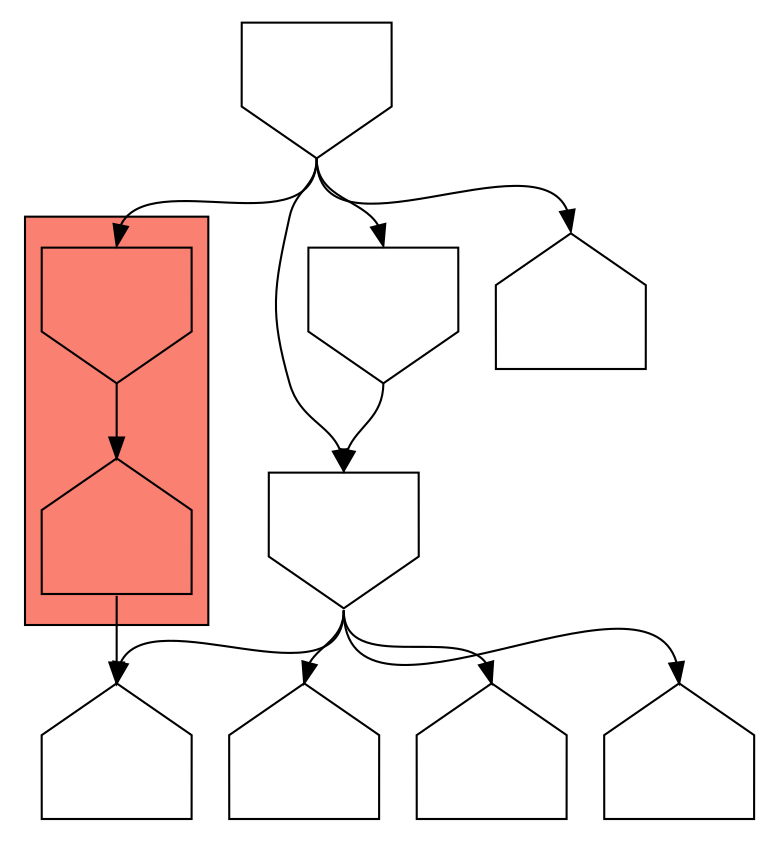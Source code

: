 digraph asm {
	edge [headport=n,tailport=s];
subgraph cluster_C2158_10720 {
	2158 [label="",height=1,width=1,shape=invhouse];
	10720 [label="",height=1,width=1,shape=house];
	style=filled;
	fillcolor=salmon;
}
	2323 [label="",height=1,width=1,shape=house];
	8301 [label="",height=1,width=1,shape=invhouse];
	581 [label="",height=1,width=1,shape=house];
	6131 [label="",height=1,width=1,shape=house];
	19985 [label="",height=1,width=1,shape=house];
	2727 [label="",height=1,width=1,shape=invhouse];
	10730 [label="",height=1,width=1,shape=invhouse];
	19146 [label="",height=1,width=1,shape=house];
	2158 -> 10720
	10720 -> 2323
	8301 -> 581
	8301 -> 2323
	8301 -> 6131
	8301 -> 19985
	2727 -> 2158
	2727 -> 8301
	2727 -> 10730
	2727 -> 19146
	10730 -> 8301
}